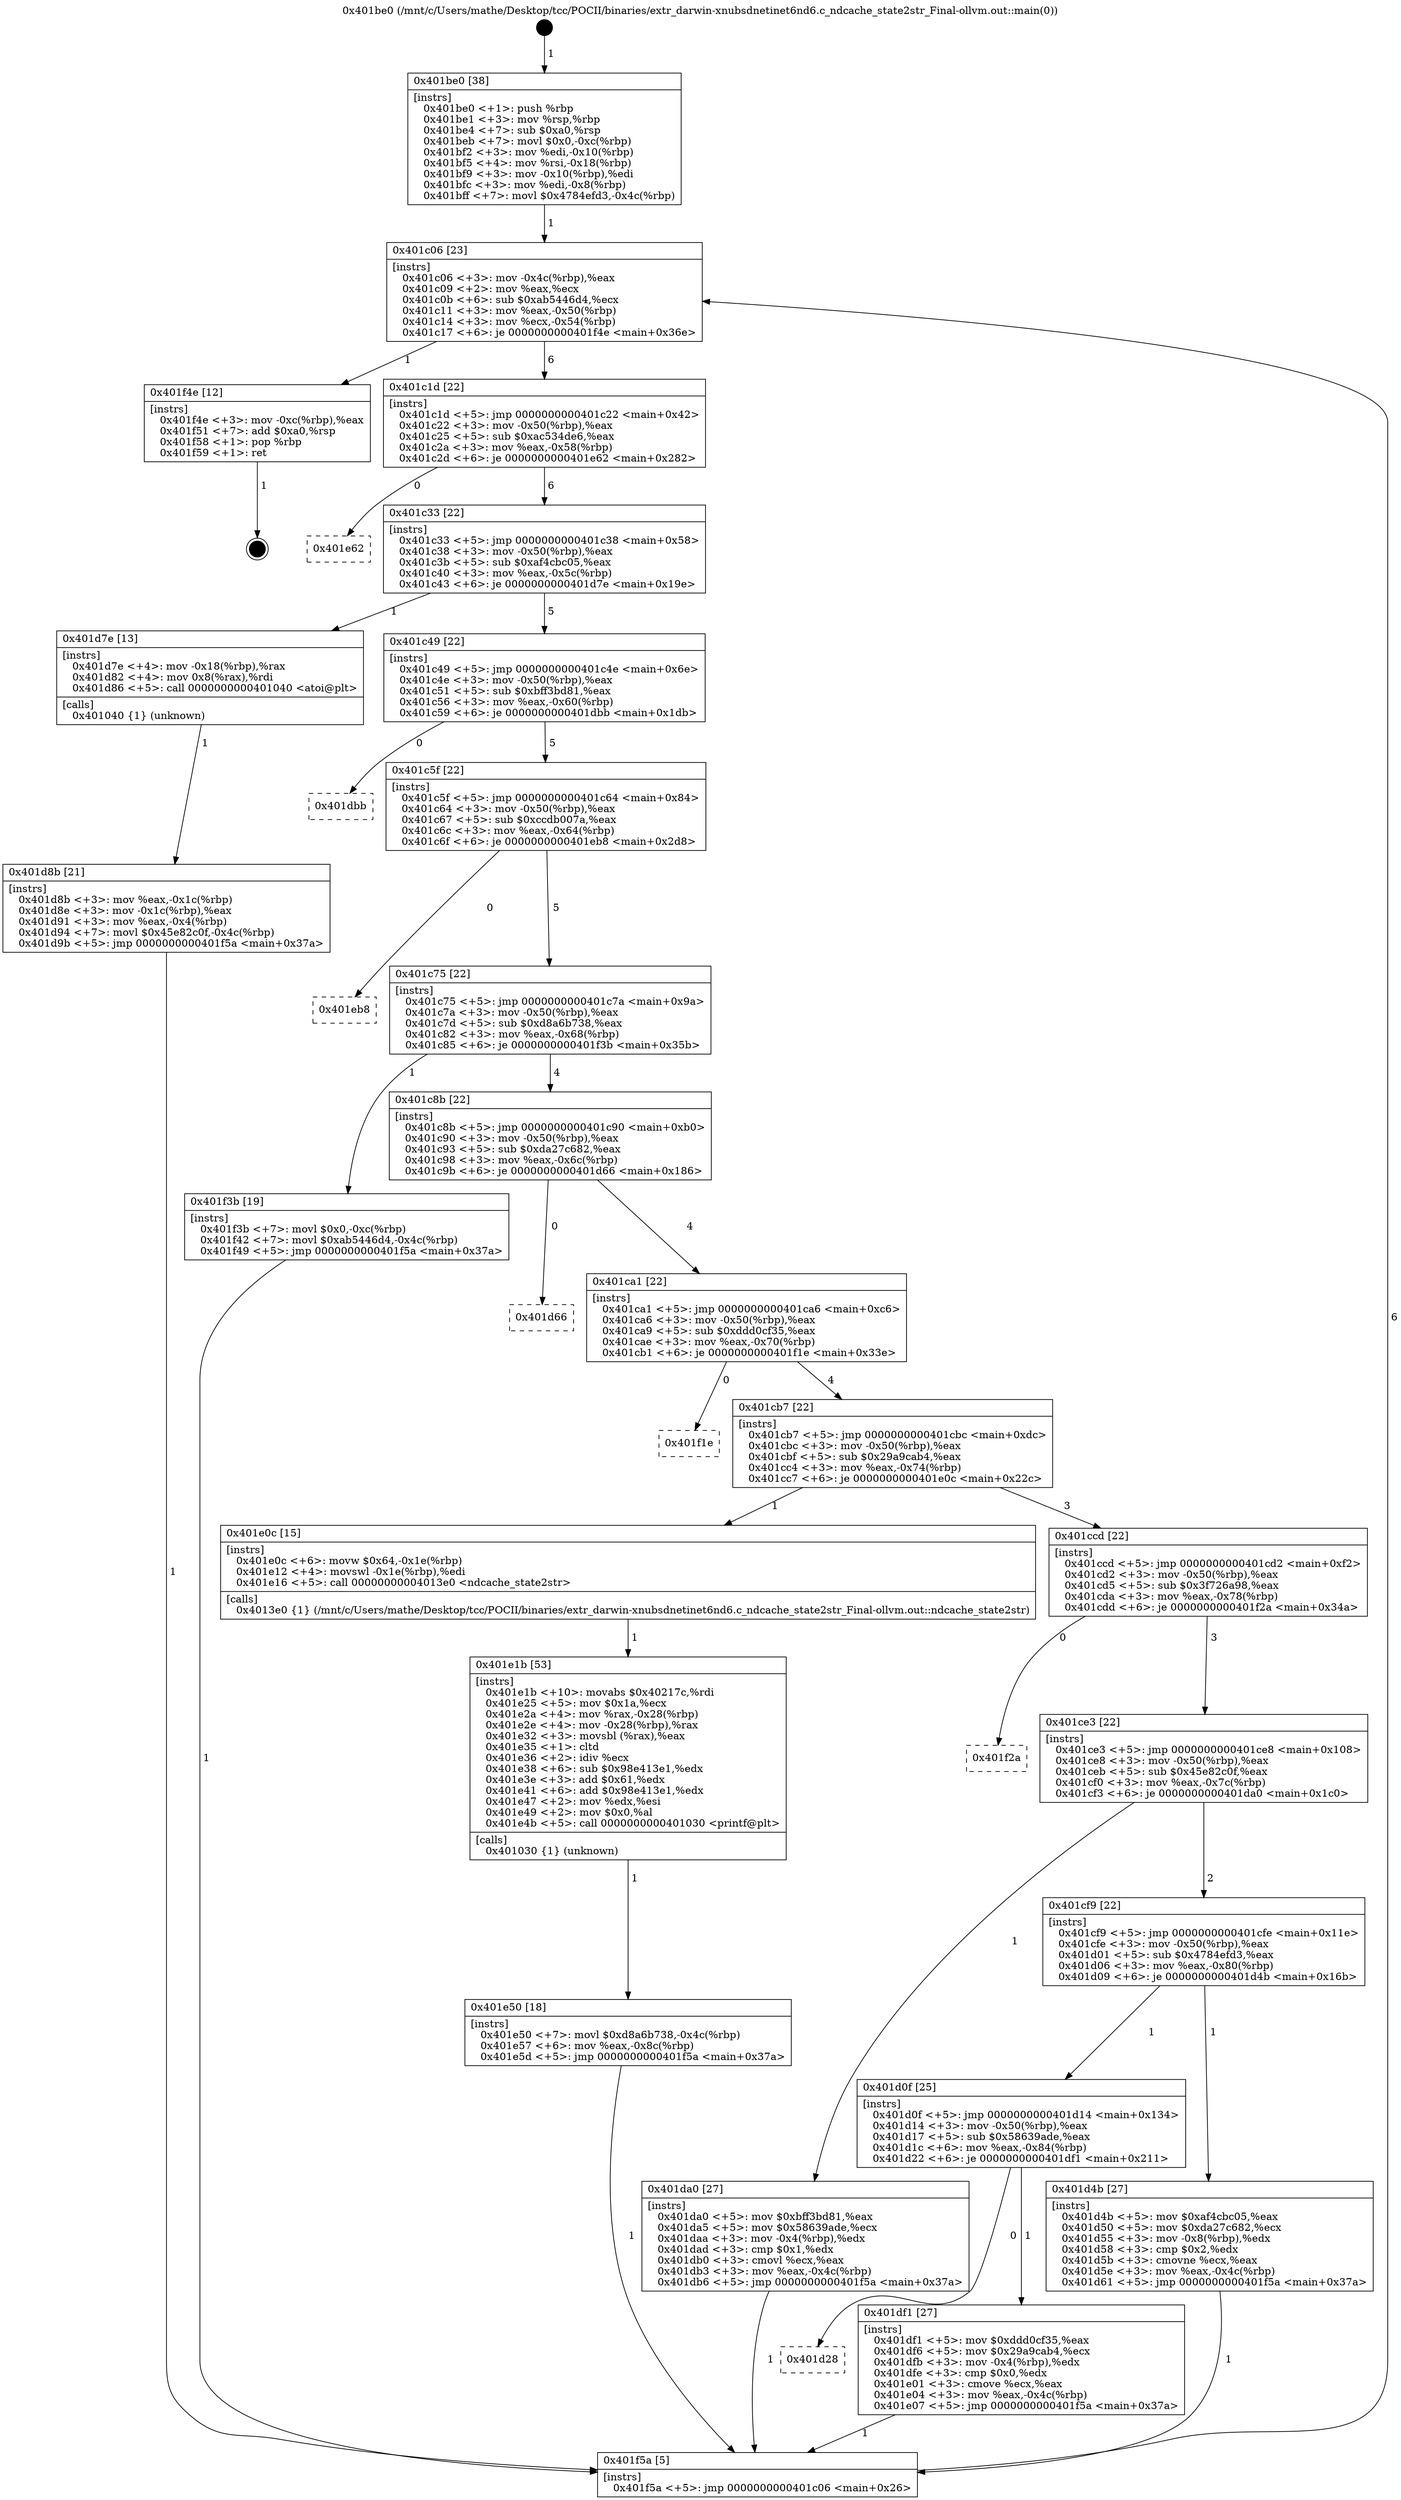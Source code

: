 digraph "0x401be0" {
  label = "0x401be0 (/mnt/c/Users/mathe/Desktop/tcc/POCII/binaries/extr_darwin-xnubsdnetinet6nd6.c_ndcache_state2str_Final-ollvm.out::main(0))"
  labelloc = "t"
  node[shape=record]

  Entry [label="",width=0.3,height=0.3,shape=circle,fillcolor=black,style=filled]
  "0x401c06" [label="{
     0x401c06 [23]\l
     | [instrs]\l
     &nbsp;&nbsp;0x401c06 \<+3\>: mov -0x4c(%rbp),%eax\l
     &nbsp;&nbsp;0x401c09 \<+2\>: mov %eax,%ecx\l
     &nbsp;&nbsp;0x401c0b \<+6\>: sub $0xab5446d4,%ecx\l
     &nbsp;&nbsp;0x401c11 \<+3\>: mov %eax,-0x50(%rbp)\l
     &nbsp;&nbsp;0x401c14 \<+3\>: mov %ecx,-0x54(%rbp)\l
     &nbsp;&nbsp;0x401c17 \<+6\>: je 0000000000401f4e \<main+0x36e\>\l
  }"]
  "0x401f4e" [label="{
     0x401f4e [12]\l
     | [instrs]\l
     &nbsp;&nbsp;0x401f4e \<+3\>: mov -0xc(%rbp),%eax\l
     &nbsp;&nbsp;0x401f51 \<+7\>: add $0xa0,%rsp\l
     &nbsp;&nbsp;0x401f58 \<+1\>: pop %rbp\l
     &nbsp;&nbsp;0x401f59 \<+1\>: ret\l
  }"]
  "0x401c1d" [label="{
     0x401c1d [22]\l
     | [instrs]\l
     &nbsp;&nbsp;0x401c1d \<+5\>: jmp 0000000000401c22 \<main+0x42\>\l
     &nbsp;&nbsp;0x401c22 \<+3\>: mov -0x50(%rbp),%eax\l
     &nbsp;&nbsp;0x401c25 \<+5\>: sub $0xac534de6,%eax\l
     &nbsp;&nbsp;0x401c2a \<+3\>: mov %eax,-0x58(%rbp)\l
     &nbsp;&nbsp;0x401c2d \<+6\>: je 0000000000401e62 \<main+0x282\>\l
  }"]
  Exit [label="",width=0.3,height=0.3,shape=circle,fillcolor=black,style=filled,peripheries=2]
  "0x401e62" [label="{
     0x401e62\l
  }", style=dashed]
  "0x401c33" [label="{
     0x401c33 [22]\l
     | [instrs]\l
     &nbsp;&nbsp;0x401c33 \<+5\>: jmp 0000000000401c38 \<main+0x58\>\l
     &nbsp;&nbsp;0x401c38 \<+3\>: mov -0x50(%rbp),%eax\l
     &nbsp;&nbsp;0x401c3b \<+5\>: sub $0xaf4cbc05,%eax\l
     &nbsp;&nbsp;0x401c40 \<+3\>: mov %eax,-0x5c(%rbp)\l
     &nbsp;&nbsp;0x401c43 \<+6\>: je 0000000000401d7e \<main+0x19e\>\l
  }"]
  "0x401e50" [label="{
     0x401e50 [18]\l
     | [instrs]\l
     &nbsp;&nbsp;0x401e50 \<+7\>: movl $0xd8a6b738,-0x4c(%rbp)\l
     &nbsp;&nbsp;0x401e57 \<+6\>: mov %eax,-0x8c(%rbp)\l
     &nbsp;&nbsp;0x401e5d \<+5\>: jmp 0000000000401f5a \<main+0x37a\>\l
  }"]
  "0x401d7e" [label="{
     0x401d7e [13]\l
     | [instrs]\l
     &nbsp;&nbsp;0x401d7e \<+4\>: mov -0x18(%rbp),%rax\l
     &nbsp;&nbsp;0x401d82 \<+4\>: mov 0x8(%rax),%rdi\l
     &nbsp;&nbsp;0x401d86 \<+5\>: call 0000000000401040 \<atoi@plt\>\l
     | [calls]\l
     &nbsp;&nbsp;0x401040 \{1\} (unknown)\l
  }"]
  "0x401c49" [label="{
     0x401c49 [22]\l
     | [instrs]\l
     &nbsp;&nbsp;0x401c49 \<+5\>: jmp 0000000000401c4e \<main+0x6e\>\l
     &nbsp;&nbsp;0x401c4e \<+3\>: mov -0x50(%rbp),%eax\l
     &nbsp;&nbsp;0x401c51 \<+5\>: sub $0xbff3bd81,%eax\l
     &nbsp;&nbsp;0x401c56 \<+3\>: mov %eax,-0x60(%rbp)\l
     &nbsp;&nbsp;0x401c59 \<+6\>: je 0000000000401dbb \<main+0x1db\>\l
  }"]
  "0x401e1b" [label="{
     0x401e1b [53]\l
     | [instrs]\l
     &nbsp;&nbsp;0x401e1b \<+10\>: movabs $0x40217c,%rdi\l
     &nbsp;&nbsp;0x401e25 \<+5\>: mov $0x1a,%ecx\l
     &nbsp;&nbsp;0x401e2a \<+4\>: mov %rax,-0x28(%rbp)\l
     &nbsp;&nbsp;0x401e2e \<+4\>: mov -0x28(%rbp),%rax\l
     &nbsp;&nbsp;0x401e32 \<+3\>: movsbl (%rax),%eax\l
     &nbsp;&nbsp;0x401e35 \<+1\>: cltd\l
     &nbsp;&nbsp;0x401e36 \<+2\>: idiv %ecx\l
     &nbsp;&nbsp;0x401e38 \<+6\>: sub $0x98e413e1,%edx\l
     &nbsp;&nbsp;0x401e3e \<+3\>: add $0x61,%edx\l
     &nbsp;&nbsp;0x401e41 \<+6\>: add $0x98e413e1,%edx\l
     &nbsp;&nbsp;0x401e47 \<+2\>: mov %edx,%esi\l
     &nbsp;&nbsp;0x401e49 \<+2\>: mov $0x0,%al\l
     &nbsp;&nbsp;0x401e4b \<+5\>: call 0000000000401030 \<printf@plt\>\l
     | [calls]\l
     &nbsp;&nbsp;0x401030 \{1\} (unknown)\l
  }"]
  "0x401dbb" [label="{
     0x401dbb\l
  }", style=dashed]
  "0x401c5f" [label="{
     0x401c5f [22]\l
     | [instrs]\l
     &nbsp;&nbsp;0x401c5f \<+5\>: jmp 0000000000401c64 \<main+0x84\>\l
     &nbsp;&nbsp;0x401c64 \<+3\>: mov -0x50(%rbp),%eax\l
     &nbsp;&nbsp;0x401c67 \<+5\>: sub $0xccdb007a,%eax\l
     &nbsp;&nbsp;0x401c6c \<+3\>: mov %eax,-0x64(%rbp)\l
     &nbsp;&nbsp;0x401c6f \<+6\>: je 0000000000401eb8 \<main+0x2d8\>\l
  }"]
  "0x401d28" [label="{
     0x401d28\l
  }", style=dashed]
  "0x401eb8" [label="{
     0x401eb8\l
  }", style=dashed]
  "0x401c75" [label="{
     0x401c75 [22]\l
     | [instrs]\l
     &nbsp;&nbsp;0x401c75 \<+5\>: jmp 0000000000401c7a \<main+0x9a\>\l
     &nbsp;&nbsp;0x401c7a \<+3\>: mov -0x50(%rbp),%eax\l
     &nbsp;&nbsp;0x401c7d \<+5\>: sub $0xd8a6b738,%eax\l
     &nbsp;&nbsp;0x401c82 \<+3\>: mov %eax,-0x68(%rbp)\l
     &nbsp;&nbsp;0x401c85 \<+6\>: je 0000000000401f3b \<main+0x35b\>\l
  }"]
  "0x401df1" [label="{
     0x401df1 [27]\l
     | [instrs]\l
     &nbsp;&nbsp;0x401df1 \<+5\>: mov $0xddd0cf35,%eax\l
     &nbsp;&nbsp;0x401df6 \<+5\>: mov $0x29a9cab4,%ecx\l
     &nbsp;&nbsp;0x401dfb \<+3\>: mov -0x4(%rbp),%edx\l
     &nbsp;&nbsp;0x401dfe \<+3\>: cmp $0x0,%edx\l
     &nbsp;&nbsp;0x401e01 \<+3\>: cmove %ecx,%eax\l
     &nbsp;&nbsp;0x401e04 \<+3\>: mov %eax,-0x4c(%rbp)\l
     &nbsp;&nbsp;0x401e07 \<+5\>: jmp 0000000000401f5a \<main+0x37a\>\l
  }"]
  "0x401f3b" [label="{
     0x401f3b [19]\l
     | [instrs]\l
     &nbsp;&nbsp;0x401f3b \<+7\>: movl $0x0,-0xc(%rbp)\l
     &nbsp;&nbsp;0x401f42 \<+7\>: movl $0xab5446d4,-0x4c(%rbp)\l
     &nbsp;&nbsp;0x401f49 \<+5\>: jmp 0000000000401f5a \<main+0x37a\>\l
  }"]
  "0x401c8b" [label="{
     0x401c8b [22]\l
     | [instrs]\l
     &nbsp;&nbsp;0x401c8b \<+5\>: jmp 0000000000401c90 \<main+0xb0\>\l
     &nbsp;&nbsp;0x401c90 \<+3\>: mov -0x50(%rbp),%eax\l
     &nbsp;&nbsp;0x401c93 \<+5\>: sub $0xda27c682,%eax\l
     &nbsp;&nbsp;0x401c98 \<+3\>: mov %eax,-0x6c(%rbp)\l
     &nbsp;&nbsp;0x401c9b \<+6\>: je 0000000000401d66 \<main+0x186\>\l
  }"]
  "0x401d8b" [label="{
     0x401d8b [21]\l
     | [instrs]\l
     &nbsp;&nbsp;0x401d8b \<+3\>: mov %eax,-0x1c(%rbp)\l
     &nbsp;&nbsp;0x401d8e \<+3\>: mov -0x1c(%rbp),%eax\l
     &nbsp;&nbsp;0x401d91 \<+3\>: mov %eax,-0x4(%rbp)\l
     &nbsp;&nbsp;0x401d94 \<+7\>: movl $0x45e82c0f,-0x4c(%rbp)\l
     &nbsp;&nbsp;0x401d9b \<+5\>: jmp 0000000000401f5a \<main+0x37a\>\l
  }"]
  "0x401d66" [label="{
     0x401d66\l
  }", style=dashed]
  "0x401ca1" [label="{
     0x401ca1 [22]\l
     | [instrs]\l
     &nbsp;&nbsp;0x401ca1 \<+5\>: jmp 0000000000401ca6 \<main+0xc6\>\l
     &nbsp;&nbsp;0x401ca6 \<+3\>: mov -0x50(%rbp),%eax\l
     &nbsp;&nbsp;0x401ca9 \<+5\>: sub $0xddd0cf35,%eax\l
     &nbsp;&nbsp;0x401cae \<+3\>: mov %eax,-0x70(%rbp)\l
     &nbsp;&nbsp;0x401cb1 \<+6\>: je 0000000000401f1e \<main+0x33e\>\l
  }"]
  "0x401be0" [label="{
     0x401be0 [38]\l
     | [instrs]\l
     &nbsp;&nbsp;0x401be0 \<+1\>: push %rbp\l
     &nbsp;&nbsp;0x401be1 \<+3\>: mov %rsp,%rbp\l
     &nbsp;&nbsp;0x401be4 \<+7\>: sub $0xa0,%rsp\l
     &nbsp;&nbsp;0x401beb \<+7\>: movl $0x0,-0xc(%rbp)\l
     &nbsp;&nbsp;0x401bf2 \<+3\>: mov %edi,-0x10(%rbp)\l
     &nbsp;&nbsp;0x401bf5 \<+4\>: mov %rsi,-0x18(%rbp)\l
     &nbsp;&nbsp;0x401bf9 \<+3\>: mov -0x10(%rbp),%edi\l
     &nbsp;&nbsp;0x401bfc \<+3\>: mov %edi,-0x8(%rbp)\l
     &nbsp;&nbsp;0x401bff \<+7\>: movl $0x4784efd3,-0x4c(%rbp)\l
  }"]
  "0x401f1e" [label="{
     0x401f1e\l
  }", style=dashed]
  "0x401cb7" [label="{
     0x401cb7 [22]\l
     | [instrs]\l
     &nbsp;&nbsp;0x401cb7 \<+5\>: jmp 0000000000401cbc \<main+0xdc\>\l
     &nbsp;&nbsp;0x401cbc \<+3\>: mov -0x50(%rbp),%eax\l
     &nbsp;&nbsp;0x401cbf \<+5\>: sub $0x29a9cab4,%eax\l
     &nbsp;&nbsp;0x401cc4 \<+3\>: mov %eax,-0x74(%rbp)\l
     &nbsp;&nbsp;0x401cc7 \<+6\>: je 0000000000401e0c \<main+0x22c\>\l
  }"]
  "0x401f5a" [label="{
     0x401f5a [5]\l
     | [instrs]\l
     &nbsp;&nbsp;0x401f5a \<+5\>: jmp 0000000000401c06 \<main+0x26\>\l
  }"]
  "0x401e0c" [label="{
     0x401e0c [15]\l
     | [instrs]\l
     &nbsp;&nbsp;0x401e0c \<+6\>: movw $0x64,-0x1e(%rbp)\l
     &nbsp;&nbsp;0x401e12 \<+4\>: movswl -0x1e(%rbp),%edi\l
     &nbsp;&nbsp;0x401e16 \<+5\>: call 00000000004013e0 \<ndcache_state2str\>\l
     | [calls]\l
     &nbsp;&nbsp;0x4013e0 \{1\} (/mnt/c/Users/mathe/Desktop/tcc/POCII/binaries/extr_darwin-xnubsdnetinet6nd6.c_ndcache_state2str_Final-ollvm.out::ndcache_state2str)\l
  }"]
  "0x401ccd" [label="{
     0x401ccd [22]\l
     | [instrs]\l
     &nbsp;&nbsp;0x401ccd \<+5\>: jmp 0000000000401cd2 \<main+0xf2\>\l
     &nbsp;&nbsp;0x401cd2 \<+3\>: mov -0x50(%rbp),%eax\l
     &nbsp;&nbsp;0x401cd5 \<+5\>: sub $0x3f726a98,%eax\l
     &nbsp;&nbsp;0x401cda \<+3\>: mov %eax,-0x78(%rbp)\l
     &nbsp;&nbsp;0x401cdd \<+6\>: je 0000000000401f2a \<main+0x34a\>\l
  }"]
  "0x401d0f" [label="{
     0x401d0f [25]\l
     | [instrs]\l
     &nbsp;&nbsp;0x401d0f \<+5\>: jmp 0000000000401d14 \<main+0x134\>\l
     &nbsp;&nbsp;0x401d14 \<+3\>: mov -0x50(%rbp),%eax\l
     &nbsp;&nbsp;0x401d17 \<+5\>: sub $0x58639ade,%eax\l
     &nbsp;&nbsp;0x401d1c \<+6\>: mov %eax,-0x84(%rbp)\l
     &nbsp;&nbsp;0x401d22 \<+6\>: je 0000000000401df1 \<main+0x211\>\l
  }"]
  "0x401f2a" [label="{
     0x401f2a\l
  }", style=dashed]
  "0x401ce3" [label="{
     0x401ce3 [22]\l
     | [instrs]\l
     &nbsp;&nbsp;0x401ce3 \<+5\>: jmp 0000000000401ce8 \<main+0x108\>\l
     &nbsp;&nbsp;0x401ce8 \<+3\>: mov -0x50(%rbp),%eax\l
     &nbsp;&nbsp;0x401ceb \<+5\>: sub $0x45e82c0f,%eax\l
     &nbsp;&nbsp;0x401cf0 \<+3\>: mov %eax,-0x7c(%rbp)\l
     &nbsp;&nbsp;0x401cf3 \<+6\>: je 0000000000401da0 \<main+0x1c0\>\l
  }"]
  "0x401d4b" [label="{
     0x401d4b [27]\l
     | [instrs]\l
     &nbsp;&nbsp;0x401d4b \<+5\>: mov $0xaf4cbc05,%eax\l
     &nbsp;&nbsp;0x401d50 \<+5\>: mov $0xda27c682,%ecx\l
     &nbsp;&nbsp;0x401d55 \<+3\>: mov -0x8(%rbp),%edx\l
     &nbsp;&nbsp;0x401d58 \<+3\>: cmp $0x2,%edx\l
     &nbsp;&nbsp;0x401d5b \<+3\>: cmovne %ecx,%eax\l
     &nbsp;&nbsp;0x401d5e \<+3\>: mov %eax,-0x4c(%rbp)\l
     &nbsp;&nbsp;0x401d61 \<+5\>: jmp 0000000000401f5a \<main+0x37a\>\l
  }"]
  "0x401da0" [label="{
     0x401da0 [27]\l
     | [instrs]\l
     &nbsp;&nbsp;0x401da0 \<+5\>: mov $0xbff3bd81,%eax\l
     &nbsp;&nbsp;0x401da5 \<+5\>: mov $0x58639ade,%ecx\l
     &nbsp;&nbsp;0x401daa \<+3\>: mov -0x4(%rbp),%edx\l
     &nbsp;&nbsp;0x401dad \<+3\>: cmp $0x1,%edx\l
     &nbsp;&nbsp;0x401db0 \<+3\>: cmovl %ecx,%eax\l
     &nbsp;&nbsp;0x401db3 \<+3\>: mov %eax,-0x4c(%rbp)\l
     &nbsp;&nbsp;0x401db6 \<+5\>: jmp 0000000000401f5a \<main+0x37a\>\l
  }"]
  "0x401cf9" [label="{
     0x401cf9 [22]\l
     | [instrs]\l
     &nbsp;&nbsp;0x401cf9 \<+5\>: jmp 0000000000401cfe \<main+0x11e\>\l
     &nbsp;&nbsp;0x401cfe \<+3\>: mov -0x50(%rbp),%eax\l
     &nbsp;&nbsp;0x401d01 \<+5\>: sub $0x4784efd3,%eax\l
     &nbsp;&nbsp;0x401d06 \<+3\>: mov %eax,-0x80(%rbp)\l
     &nbsp;&nbsp;0x401d09 \<+6\>: je 0000000000401d4b \<main+0x16b\>\l
  }"]
  Entry -> "0x401be0" [label=" 1"]
  "0x401c06" -> "0x401f4e" [label=" 1"]
  "0x401c06" -> "0x401c1d" [label=" 6"]
  "0x401f4e" -> Exit [label=" 1"]
  "0x401c1d" -> "0x401e62" [label=" 0"]
  "0x401c1d" -> "0x401c33" [label=" 6"]
  "0x401f3b" -> "0x401f5a" [label=" 1"]
  "0x401c33" -> "0x401d7e" [label=" 1"]
  "0x401c33" -> "0x401c49" [label=" 5"]
  "0x401e50" -> "0x401f5a" [label=" 1"]
  "0x401c49" -> "0x401dbb" [label=" 0"]
  "0x401c49" -> "0x401c5f" [label=" 5"]
  "0x401e1b" -> "0x401e50" [label=" 1"]
  "0x401c5f" -> "0x401eb8" [label=" 0"]
  "0x401c5f" -> "0x401c75" [label=" 5"]
  "0x401e0c" -> "0x401e1b" [label=" 1"]
  "0x401c75" -> "0x401f3b" [label=" 1"]
  "0x401c75" -> "0x401c8b" [label=" 4"]
  "0x401df1" -> "0x401f5a" [label=" 1"]
  "0x401c8b" -> "0x401d66" [label=" 0"]
  "0x401c8b" -> "0x401ca1" [label=" 4"]
  "0x401d0f" -> "0x401df1" [label=" 1"]
  "0x401ca1" -> "0x401f1e" [label=" 0"]
  "0x401ca1" -> "0x401cb7" [label=" 4"]
  "0x401d0f" -> "0x401d28" [label=" 0"]
  "0x401cb7" -> "0x401e0c" [label=" 1"]
  "0x401cb7" -> "0x401ccd" [label=" 3"]
  "0x401da0" -> "0x401f5a" [label=" 1"]
  "0x401ccd" -> "0x401f2a" [label=" 0"]
  "0x401ccd" -> "0x401ce3" [label=" 3"]
  "0x401d8b" -> "0x401f5a" [label=" 1"]
  "0x401ce3" -> "0x401da0" [label=" 1"]
  "0x401ce3" -> "0x401cf9" [label=" 2"]
  "0x401d7e" -> "0x401d8b" [label=" 1"]
  "0x401cf9" -> "0x401d4b" [label=" 1"]
  "0x401cf9" -> "0x401d0f" [label=" 1"]
  "0x401d4b" -> "0x401f5a" [label=" 1"]
  "0x401be0" -> "0x401c06" [label=" 1"]
  "0x401f5a" -> "0x401c06" [label=" 6"]
}
